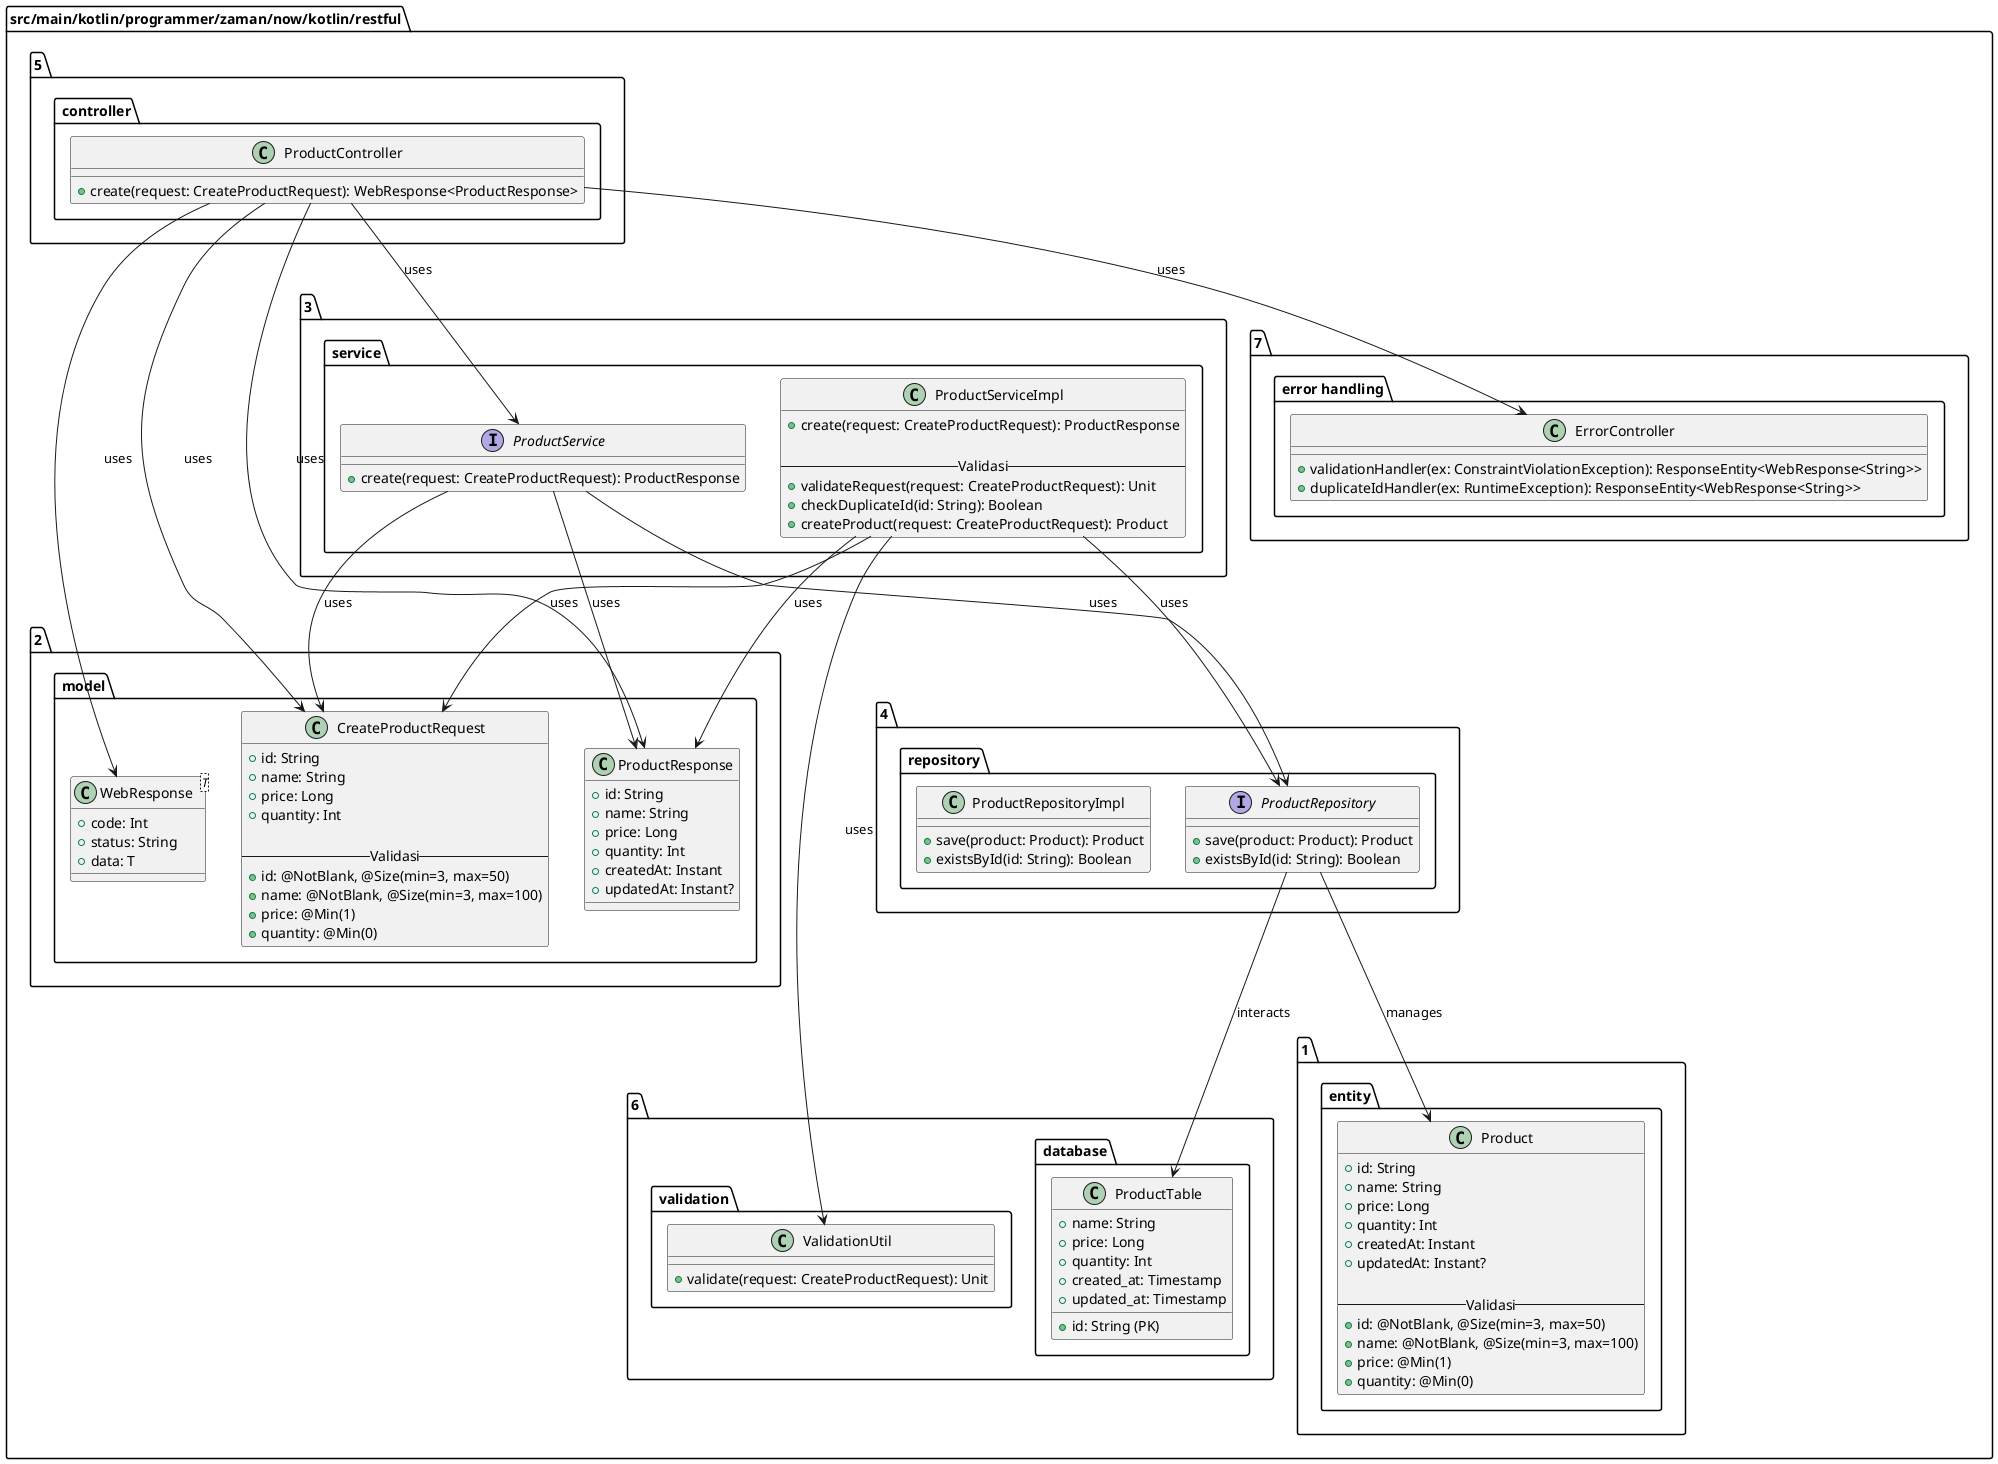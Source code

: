 @startuml

package "src/main/kotlin/programmer/zaman/now/kotlin/restful" {
    package "1. entity" {
        class Product {
            +id: String
            +name: String
            +price: Long
            +quantity: Int
            +createdAt: Instant
            +updatedAt: Instant?
            
            -- Validasi --
            +id: @NotBlank, @Size(min=3, max=50)
            +name: @NotBlank, @Size(min=3, max=100)
            +price: @Min(1)
            +quantity: @Min(0)
        }
    }

    package "2. model" {
        class CreateProductRequest {
            +id: String
            +name: String
            +price: Long
            +quantity: Int
            
            -- Validasi --
            +id: @NotBlank, @Size(min=3, max=50)
            +name: @NotBlank, @Size(min=3, max=100)
            +price: @Min(1)
            +quantity: @Min(0)
        }

        class ProductResponse {
            +id: String
            +name: String
            +price: Long
            +quantity: Int
            +createdAt: Instant
            +updatedAt: Instant?
        }

        class WebResponse<T> {
            +code: Int
            +status: String
            +data: T
        }
    }

    package "3. service" {
        interface ProductService {
            +create(request: CreateProductRequest): ProductResponse
        }

        class ProductServiceImpl {
            +create(request: CreateProductRequest): ProductResponse
            
            -- Validasi --
            +validateRequest(request: CreateProductRequest): Unit
            +checkDuplicateId(id: String): Boolean
            +createProduct(request: CreateProductRequest): Product
        }
    }

    package "4. repository" {
        interface ProductRepository {
            +save(product: Product): Product 
            +existsById(id: String): Boolean
        }

        class ProductRepositoryImpl {
            +save(product: Product): Product 
            +existsById(id: String): Boolean
        }
    }

    package "5. controller" {
        class ProductController {
            +create(request: CreateProductRequest): WebResponse<ProductResponse>
        }
    }

    package "6. validation" {
        class ValidationUtil {
            +validate(request: CreateProductRequest): Unit
        }
    }

    package "7. error handling" {
        class ErrorController {
            +validationHandler(ex: ConstraintViolationException): ResponseEntity<WebResponse<String>>
            +duplicateIdHandler(ex: RuntimeException): ResponseEntity<WebResponse<String>>
        }
    }

    package "6. database" {
        class ProductTable {
            +id: String (PK)
            +name: String
            +price: Long
            +quantity: Int
            +created_at: Timestamp
            +updated_at: Timestamp
        }
    }
}

' Hubungan antar komponen
ProductController -down-> ProductService : uses
ProductService -down-> ProductRepository : uses
ProductRepository -down-> Product : manages
ProductRepository -down-> ProductTable : interacts

ProductController --> CreateProductRequest : uses
ProductController --> WebResponse : uses
ProductController --> ProductResponse : uses
ProductService --> CreateProductRequest : uses
ProductService --> ProductResponse : uses
ProductServiceImpl --> CreateProductRequest : uses
ProductServiceImpl --> ProductResponse : uses
ProductServiceImpl --> ValidationUtil : uses
ProductController --> ErrorController : uses
ProductServiceImpl --> ProductRepository : uses

@enduml